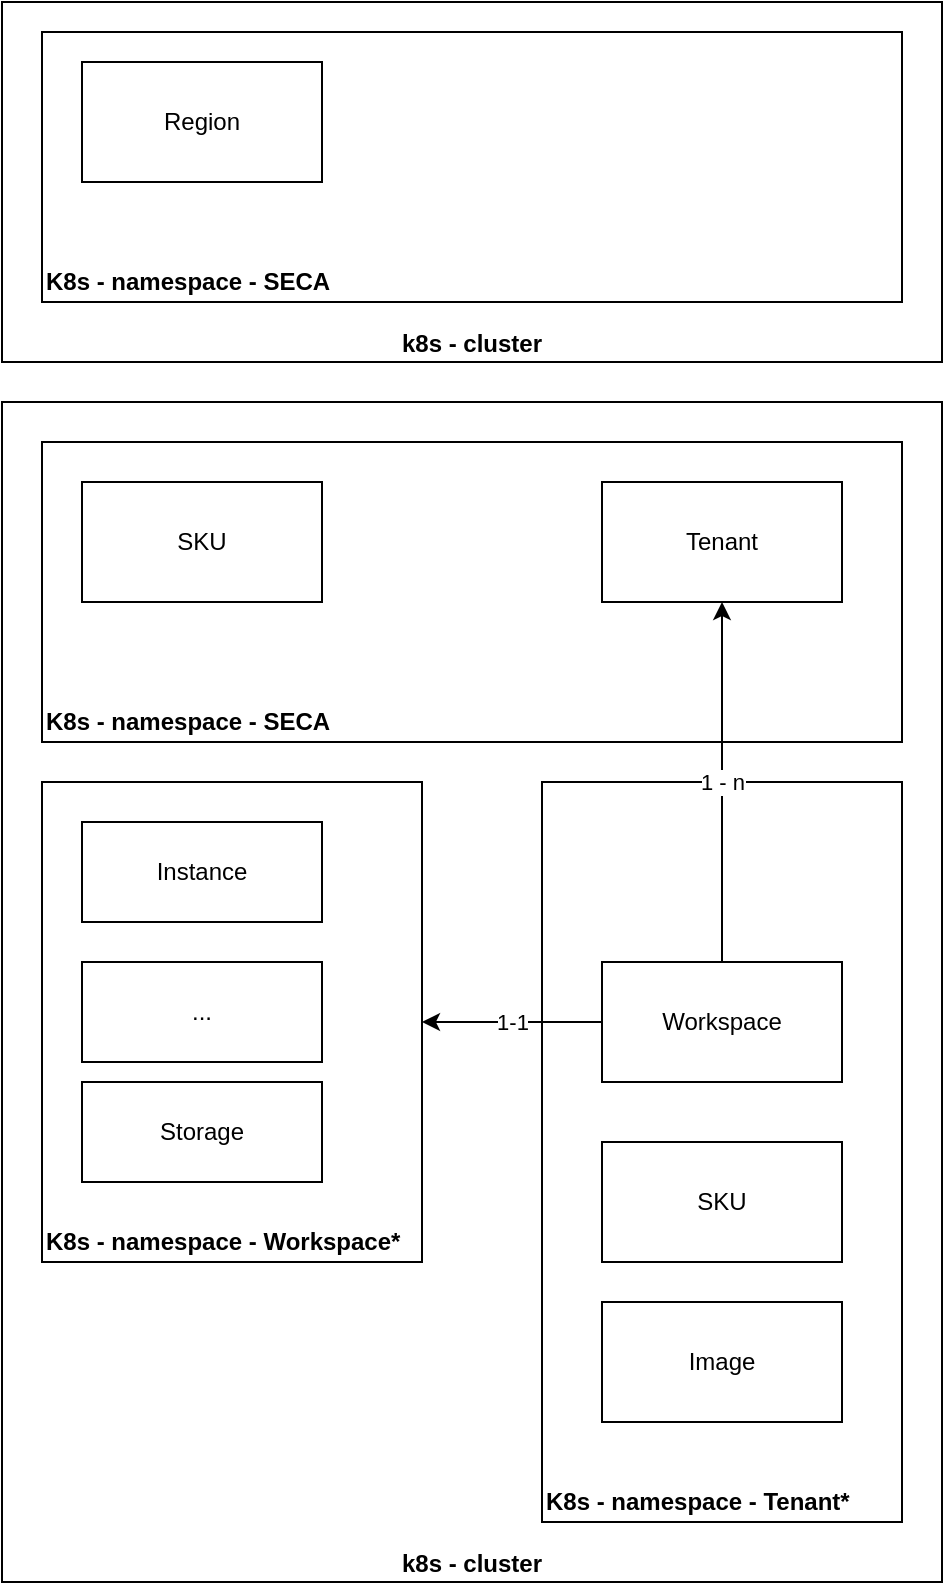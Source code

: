 <mxfile version="28.2.5">
  <diagram name="Resource-Layout" id="ThgfBy3_8_CGoDBCUPNq">
    <mxGraphModel dx="577" dy="798" grid="1" gridSize="10" guides="1" tooltips="1" connect="1" arrows="1" fold="1" page="1" pageScale="1" pageWidth="850" pageHeight="1100" math="0" shadow="0">
      <root>
        <mxCell id="WstAyWi6_imTQn1UDyY8-0" />
        <mxCell id="WstAyWi6_imTQn1UDyY8-1" parent="WstAyWi6_imTQn1UDyY8-0" />
        <mxCell id="WstAyWi6_imTQn1UDyY8-2" value="k8s - cluster" style="rounded=0;whiteSpace=wrap;html=1;verticalAlign=bottom;fontStyle=1" vertex="1" parent="WstAyWi6_imTQn1UDyY8-1">
          <mxGeometry x="260" y="140" width="470" height="180" as="geometry" />
        </mxCell>
        <mxCell id="WstAyWi6_imTQn1UDyY8-3" value="k8s - cluster" style="rounded=0;whiteSpace=wrap;html=1;verticalAlign=bottom;fontStyle=1" vertex="1" parent="WstAyWi6_imTQn1UDyY8-1">
          <mxGeometry x="260" y="340" width="470" height="590" as="geometry" />
        </mxCell>
        <mxCell id="WstAyWi6_imTQn1UDyY8-4" value="K8s - namespace - Workspace*" style="rounded=0;whiteSpace=wrap;html=1;verticalAlign=bottom;fontStyle=1;align=left;spacingBottom=1;" vertex="1" parent="WstAyWi6_imTQn1UDyY8-1">
          <mxGeometry x="280" y="530" width="190" height="240" as="geometry" />
        </mxCell>
        <mxCell id="WstAyWi6_imTQn1UDyY8-7" value="Instance" style="rounded=0;whiteSpace=wrap;html=1;" vertex="1" parent="WstAyWi6_imTQn1UDyY8-1">
          <mxGeometry x="300" y="550" width="120" height="50" as="geometry" />
        </mxCell>
        <mxCell id="WstAyWi6_imTQn1UDyY8-9" value="Storage" style="rounded=0;whiteSpace=wrap;html=1;" vertex="1" parent="WstAyWi6_imTQn1UDyY8-1">
          <mxGeometry x="300" y="680" width="120" height="50" as="geometry" />
        </mxCell>
        <mxCell id="sDCszmMaQrrQge0h86FW-0" value="K8s - namespace - Tenant*" style="rounded=0;whiteSpace=wrap;html=1;verticalAlign=bottom;fontStyle=1;align=left;spacingBottom=1;" vertex="1" parent="WstAyWi6_imTQn1UDyY8-1">
          <mxGeometry x="530" y="530" width="180" height="370" as="geometry" />
        </mxCell>
        <mxCell id="sDCszmMaQrrQge0h86FW-3" value="1-1" style="edgeStyle=orthogonalEdgeStyle;rounded=0;orthogonalLoop=1;jettySize=auto;html=1;entryX=1;entryY=0.5;entryDx=0;entryDy=0;" edge="1" parent="WstAyWi6_imTQn1UDyY8-1" source="sDCszmMaQrrQge0h86FW-1" target="WstAyWi6_imTQn1UDyY8-4">
          <mxGeometry relative="1" as="geometry" />
        </mxCell>
        <mxCell id="sDCszmMaQrrQge0h86FW-1" value="Workspace" style="rounded=0;whiteSpace=wrap;html=1;" vertex="1" parent="WstAyWi6_imTQn1UDyY8-1">
          <mxGeometry x="560" y="620" width="120" height="60" as="geometry" />
        </mxCell>
        <mxCell id="sDCszmMaQrrQge0h86FW-2" value="SKU" style="rounded=0;whiteSpace=wrap;html=1;" vertex="1" parent="WstAyWi6_imTQn1UDyY8-1">
          <mxGeometry x="560" y="710" width="120" height="60" as="geometry" />
        </mxCell>
        <mxCell id="sDCszmMaQrrQge0h86FW-4" value="..." style="rounded=0;whiteSpace=wrap;html=1;" vertex="1" parent="WstAyWi6_imTQn1UDyY8-1">
          <mxGeometry x="300" y="620" width="120" height="50" as="geometry" />
        </mxCell>
        <mxCell id="sDCszmMaQrrQge0h86FW-5" value="K8s - namespace - SECA" style="rounded=0;whiteSpace=wrap;html=1;verticalAlign=bottom;fontStyle=1;align=left;spacingBottom=1;" vertex="1" parent="WstAyWi6_imTQn1UDyY8-1">
          <mxGeometry x="280" y="360" width="430" height="150" as="geometry" />
        </mxCell>
        <mxCell id="WstAyWi6_imTQn1UDyY8-8" value="Tenant" style="rounded=0;whiteSpace=wrap;html=1;" vertex="1" parent="WstAyWi6_imTQn1UDyY8-1">
          <mxGeometry x="560" y="380" width="120" height="60" as="geometry" />
        </mxCell>
        <mxCell id="WstAyWi6_imTQn1UDyY8-10" value="SKU" style="rounded=0;whiteSpace=wrap;html=1;" vertex="1" parent="WstAyWi6_imTQn1UDyY8-1">
          <mxGeometry x="300" y="380" width="120" height="60" as="geometry" />
        </mxCell>
        <mxCell id="WstAyWi6_imTQn1UDyY8-5" value="1 - n" style="edgeStyle=orthogonalEdgeStyle;rounded=0;orthogonalLoop=1;jettySize=auto;html=1;exitX=0.5;exitY=0;exitDx=0;exitDy=0;" edge="1" parent="WstAyWi6_imTQn1UDyY8-1" source="sDCszmMaQrrQge0h86FW-1" target="WstAyWi6_imTQn1UDyY8-8">
          <mxGeometry relative="1" as="geometry">
            <mxPoint x="607" y="688.029" as="sourcePoint" />
            <mxPoint x="620" y="420" as="targetPoint" />
          </mxGeometry>
        </mxCell>
        <mxCell id="sDCszmMaQrrQge0h86FW-6" value="K8s - namespace - SECA" style="rounded=0;whiteSpace=wrap;html=1;verticalAlign=bottom;fontStyle=1;align=left;spacingBottom=1;" vertex="1" parent="WstAyWi6_imTQn1UDyY8-1">
          <mxGeometry x="280" y="155" width="430" height="135" as="geometry" />
        </mxCell>
        <mxCell id="WstAyWi6_imTQn1UDyY8-11" value="Region" style="rounded=0;whiteSpace=wrap;html=1;" vertex="1" parent="WstAyWi6_imTQn1UDyY8-1">
          <mxGeometry x="300" y="170" width="120" height="60" as="geometry" />
        </mxCell>
        <mxCell id="sDCszmMaQrrQge0h86FW-7" value="Image" style="rounded=0;whiteSpace=wrap;html=1;" vertex="1" parent="WstAyWi6_imTQn1UDyY8-1">
          <mxGeometry x="560" y="790" width="120" height="60" as="geometry" />
        </mxCell>
      </root>
    </mxGraphModel>
  </diagram>
</mxfile>

